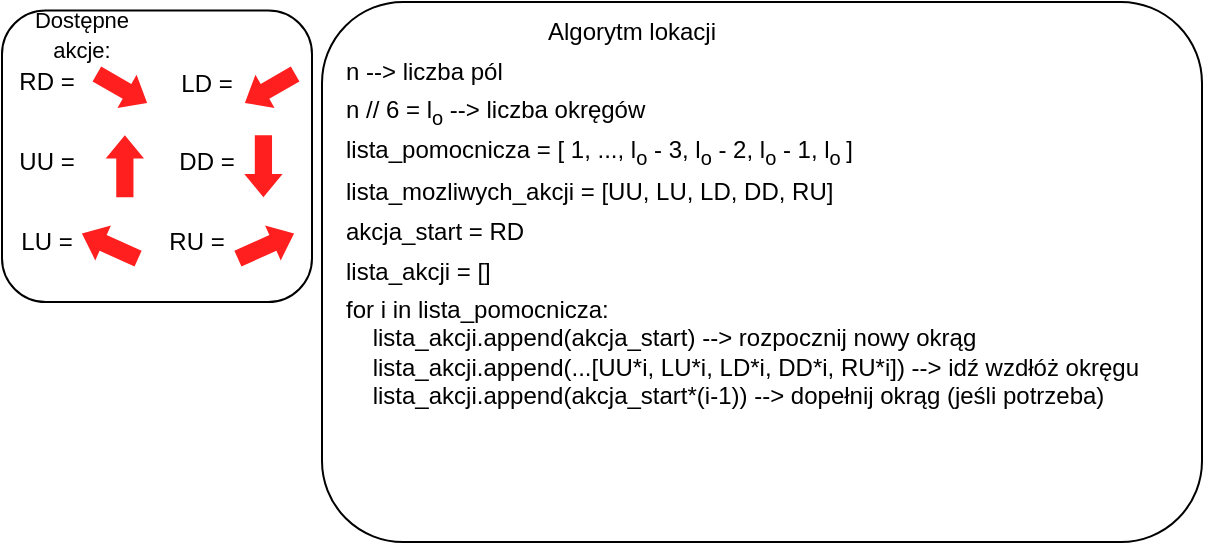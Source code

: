 <mxfile version="23.1.1" type="device">
  <diagram name="Page-1" id="yus4EkuF3SX9LHVjRKaO">
    <mxGraphModel dx="574" dy="313" grid="1" gridSize="10" guides="1" tooltips="1" connect="1" arrows="1" fold="1" page="1" pageScale="1" pageWidth="850" pageHeight="1100" math="0" shadow="0">
      <root>
        <mxCell id="0" />
        <mxCell id="1" parent="0" />
        <mxCell id="lQu0Dfg3L-j6P4--BXz0-1" value="" style="rounded=1;whiteSpace=wrap;html=1;" vertex="1" parent="1">
          <mxGeometry x="100" y="324.25" width="155" height="145.75" as="geometry" />
        </mxCell>
        <mxCell id="lQu0Dfg3L-j6P4--BXz0-2" value="&lt;font style=&quot;font-size: 11px;&quot;&gt;Dostępne akcje:&lt;/font&gt;" style="text;html=1;strokeColor=none;fillColor=none;align=center;verticalAlign=middle;whiteSpace=wrap;rounded=0;" vertex="1" parent="1">
          <mxGeometry x="100" y="320.75" width="80" height="30" as="geometry" />
        </mxCell>
        <mxCell id="lQu0Dfg3L-j6P4--BXz0-3" value="" style="shape=flexArrow;endArrow=classic;html=1;rounded=0;strokeColor=none;fillColor=#FF1F1F;width=8.611;endSize=3.539;endWidth=9.552;strokeWidth=1;" edge="1" parent="1">
          <mxGeometry width="50" height="50" relative="1" as="geometry">
            <mxPoint x="147" y="355.75" as="sourcePoint" />
            <mxPoint x="173" y="370.75" as="targetPoint" />
          </mxGeometry>
        </mxCell>
        <mxCell id="lQu0Dfg3L-j6P4--BXz0-4" value="" style="shape=flexArrow;endArrow=classic;html=1;rounded=0;strokeColor=none;fillColor=#FF1F1F;width=8.611;endSize=3.539;endWidth=9.552;strokeWidth=1;entryX=0.5;entryY=1;entryDx=0;entryDy=0;exitX=0.5;exitY=0;exitDx=0;exitDy=0;" edge="1" parent="1">
          <mxGeometry width="50" height="50" relative="1" as="geometry">
            <mxPoint x="161.43" y="418.13" as="sourcePoint" />
            <mxPoint x="161.43" y="386.13" as="targetPoint" />
          </mxGeometry>
        </mxCell>
        <mxCell id="lQu0Dfg3L-j6P4--BXz0-5" value="" style="shape=flexArrow;endArrow=classic;html=1;rounded=0;strokeColor=none;fillColor=#FF1F1F;width=8.611;endSize=3.539;endWidth=9.552;strokeWidth=1;exitX=0;exitY=0;exitDx=0;exitDy=0;" edge="1" parent="1">
          <mxGeometry width="50" height="50" relative="1" as="geometry">
            <mxPoint x="168.5" y="448.5" as="sourcePoint" />
            <mxPoint x="139.5" y="435.5" as="targetPoint" />
          </mxGeometry>
        </mxCell>
        <mxCell id="lQu0Dfg3L-j6P4--BXz0-6" value="" style="shape=flexArrow;endArrow=classic;html=1;rounded=0;strokeColor=none;fillColor=#FF1F1F;width=8.611;endSize=3.539;endWidth=9.552;strokeWidth=1;" edge="1" parent="1">
          <mxGeometry width="50" height="50" relative="1" as="geometry">
            <mxPoint x="247" y="355.75" as="sourcePoint" />
            <mxPoint x="221" y="370.75" as="targetPoint" />
          </mxGeometry>
        </mxCell>
        <mxCell id="lQu0Dfg3L-j6P4--BXz0-7" value="" style="shape=flexArrow;endArrow=classic;html=1;rounded=0;strokeColor=none;fillColor=#FF1F1F;width=8.611;endSize=3.539;endWidth=9.552;strokeWidth=1;entryX=0.5;entryY=1;entryDx=0;entryDy=0;exitX=0.5;exitY=0;exitDx=0;exitDy=0;" edge="1" parent="1">
          <mxGeometry width="50" height="50" relative="1" as="geometry">
            <mxPoint x="230.71" y="386.13" as="sourcePoint" />
            <mxPoint x="230.71" y="418.13" as="targetPoint" />
          </mxGeometry>
        </mxCell>
        <mxCell id="lQu0Dfg3L-j6P4--BXz0-8" value="" style="shape=flexArrow;endArrow=classic;html=1;rounded=0;strokeColor=none;fillColor=#FF1F1F;width=8.611;endSize=3.539;endWidth=9.552;strokeWidth=1;exitX=0;exitY=0;exitDx=0;exitDy=0;" edge="1" parent="1">
          <mxGeometry width="50" height="50" relative="1" as="geometry">
            <mxPoint x="217.5" y="448.5" as="sourcePoint" />
            <mxPoint x="246.5" y="435.5" as="targetPoint" />
          </mxGeometry>
        </mxCell>
        <mxCell id="lQu0Dfg3L-j6P4--BXz0-9" value="" style="rounded=1;whiteSpace=wrap;html=1;" vertex="1" parent="1">
          <mxGeometry x="260" y="320" width="440" height="270" as="geometry" />
        </mxCell>
        <mxCell id="lQu0Dfg3L-j6P4--BXz0-10" value="Algorytm lokacji" style="text;html=1;strokeColor=none;fillColor=none;align=center;verticalAlign=middle;whiteSpace=wrap;rounded=0;" vertex="1" parent="1">
          <mxGeometry x="260" y="320" width="310" height="30" as="geometry" />
        </mxCell>
        <mxCell id="lQu0Dfg3L-j6P4--BXz0-11" value="n --&amp;gt; liczba pól" style="text;html=1;strokeColor=none;fillColor=none;align=left;verticalAlign=middle;whiteSpace=wrap;rounded=0;" vertex="1" parent="1">
          <mxGeometry x="270" y="340" width="120" height="30" as="geometry" />
        </mxCell>
        <mxCell id="lQu0Dfg3L-j6P4--BXz0-13" value="RD = " style="text;html=1;strokeColor=none;fillColor=none;align=center;verticalAlign=middle;whiteSpace=wrap;rounded=0;" vertex="1" parent="1">
          <mxGeometry x="100" y="350" width="45" height="20" as="geometry" />
        </mxCell>
        <mxCell id="lQu0Dfg3L-j6P4--BXz0-14" value="UU = " style="text;html=1;strokeColor=none;fillColor=none;align=center;verticalAlign=middle;whiteSpace=wrap;rounded=0;" vertex="1" parent="1">
          <mxGeometry x="100" y="390" width="45" height="20" as="geometry" />
        </mxCell>
        <mxCell id="lQu0Dfg3L-j6P4--BXz0-15" value="LU = " style="text;html=1;strokeColor=none;fillColor=none;align=center;verticalAlign=middle;whiteSpace=wrap;rounded=0;" vertex="1" parent="1">
          <mxGeometry x="100" y="430" width="45" height="20" as="geometry" />
        </mxCell>
        <mxCell id="lQu0Dfg3L-j6P4--BXz0-16" value="LD = " style="text;html=1;strokeColor=none;fillColor=none;align=center;verticalAlign=middle;whiteSpace=wrap;rounded=0;" vertex="1" parent="1">
          <mxGeometry x="180" y="350.75" width="45" height="20" as="geometry" />
        </mxCell>
        <mxCell id="lQu0Dfg3L-j6P4--BXz0-17" value="DD = " style="text;html=1;strokeColor=none;fillColor=none;align=center;verticalAlign=middle;whiteSpace=wrap;rounded=0;" vertex="1" parent="1">
          <mxGeometry x="180" y="390" width="45" height="20" as="geometry" />
        </mxCell>
        <mxCell id="lQu0Dfg3L-j6P4--BXz0-18" value="RU = " style="text;html=1;strokeColor=none;fillColor=none;align=center;verticalAlign=middle;whiteSpace=wrap;rounded=0;" vertex="1" parent="1">
          <mxGeometry x="175" y="430" width="45" height="20" as="geometry" />
        </mxCell>
        <mxCell id="lQu0Dfg3L-j6P4--BXz0-19" value="n // 6 = l&lt;sub&gt;o&lt;/sub&gt; --&amp;gt; liczba okręgów" style="text;html=1;strokeColor=none;fillColor=none;align=left;verticalAlign=middle;whiteSpace=wrap;rounded=0;" vertex="1" parent="1">
          <mxGeometry x="270" y="360" width="170" height="30" as="geometry" />
        </mxCell>
        <mxCell id="lQu0Dfg3L-j6P4--BXz0-20" value="&lt;div&gt;lista_pomocnicza = [&lt;span style=&quot;&quot;&gt; &lt;/span&gt;1, ...,&amp;nbsp;l&lt;sub&gt;o&lt;/sub&gt; - 3,&amp;nbsp;l&lt;sub&gt;o&lt;/sub&gt; - 2,&amp;nbsp;l&lt;sub&gt;o&lt;/sub&gt; - 1,&amp;nbsp;l&lt;sub&gt;o &lt;/sub&gt;]&lt;/div&gt;" style="text;html=1;strokeColor=none;fillColor=none;align=left;verticalAlign=middle;whiteSpace=wrap;rounded=0;" vertex="1" parent="1">
          <mxGeometry x="270" y="380" width="280" height="30" as="geometry" />
        </mxCell>
        <mxCell id="lQu0Dfg3L-j6P4--BXz0-21" value="lista_mozliwych_akcji = [UU, LU, LD, DD, RU]" style="text;html=1;strokeColor=none;fillColor=none;align=left;verticalAlign=middle;whiteSpace=wrap;rounded=0;" vertex="1" parent="1">
          <mxGeometry x="270" y="400" width="290" height="30" as="geometry" />
        </mxCell>
        <mxCell id="lQu0Dfg3L-j6P4--BXz0-22" value="&lt;div&gt;for i in lista_pomocnicza:&lt;/div&gt;&lt;div&gt;&lt;span style=&quot;&quot;&gt;&lt;span style=&quot;&quot;&gt;&amp;nbsp;&amp;nbsp;&amp;nbsp;&amp;nbsp;&lt;/span&gt;&lt;/span&gt;lista_akcji.append(akcja_start) --&amp;gt; rozpocznij nowy okrąg&lt;br&gt;&lt;/div&gt;&lt;div&gt;&lt;span style=&quot;&quot;&gt;&lt;span style=&quot;&quot;&gt;&amp;nbsp;&amp;nbsp;&amp;nbsp;&amp;nbsp;&lt;/span&gt;lista_akcji.append(&lt;/span&gt;...[UU*i, LU*i, LD*i, DD*i, RU*i]) --&amp;gt; idź wzdłóż okręgu&lt;br&gt;&lt;/div&gt;&lt;div&gt;&amp;nbsp;&amp;nbsp;&amp;nbsp; lista_akcji.append(akcja_start*(i-1)) --&amp;gt; dopełnij okrąg (jeśli potrzeba)&lt;br&gt;&lt;/div&gt;" style="text;html=1;strokeColor=none;fillColor=none;align=left;verticalAlign=top;whiteSpace=wrap;rounded=0;" vertex="1" parent="1">
          <mxGeometry x="270" y="460" width="430" height="120" as="geometry" />
        </mxCell>
        <mxCell id="lQu0Dfg3L-j6P4--BXz0-24" value="lista_akcji = []" style="text;html=1;strokeColor=none;fillColor=none;align=left;verticalAlign=middle;whiteSpace=wrap;rounded=0;" vertex="1" parent="1">
          <mxGeometry x="270" y="440" width="290" height="30" as="geometry" />
        </mxCell>
        <mxCell id="lQu0Dfg3L-j6P4--BXz0-25" value="akcja_start = RD" style="text;html=1;strokeColor=none;fillColor=none;align=left;verticalAlign=middle;whiteSpace=wrap;rounded=0;" vertex="1" parent="1">
          <mxGeometry x="270" y="420" width="290" height="30" as="geometry" />
        </mxCell>
      </root>
    </mxGraphModel>
  </diagram>
</mxfile>
